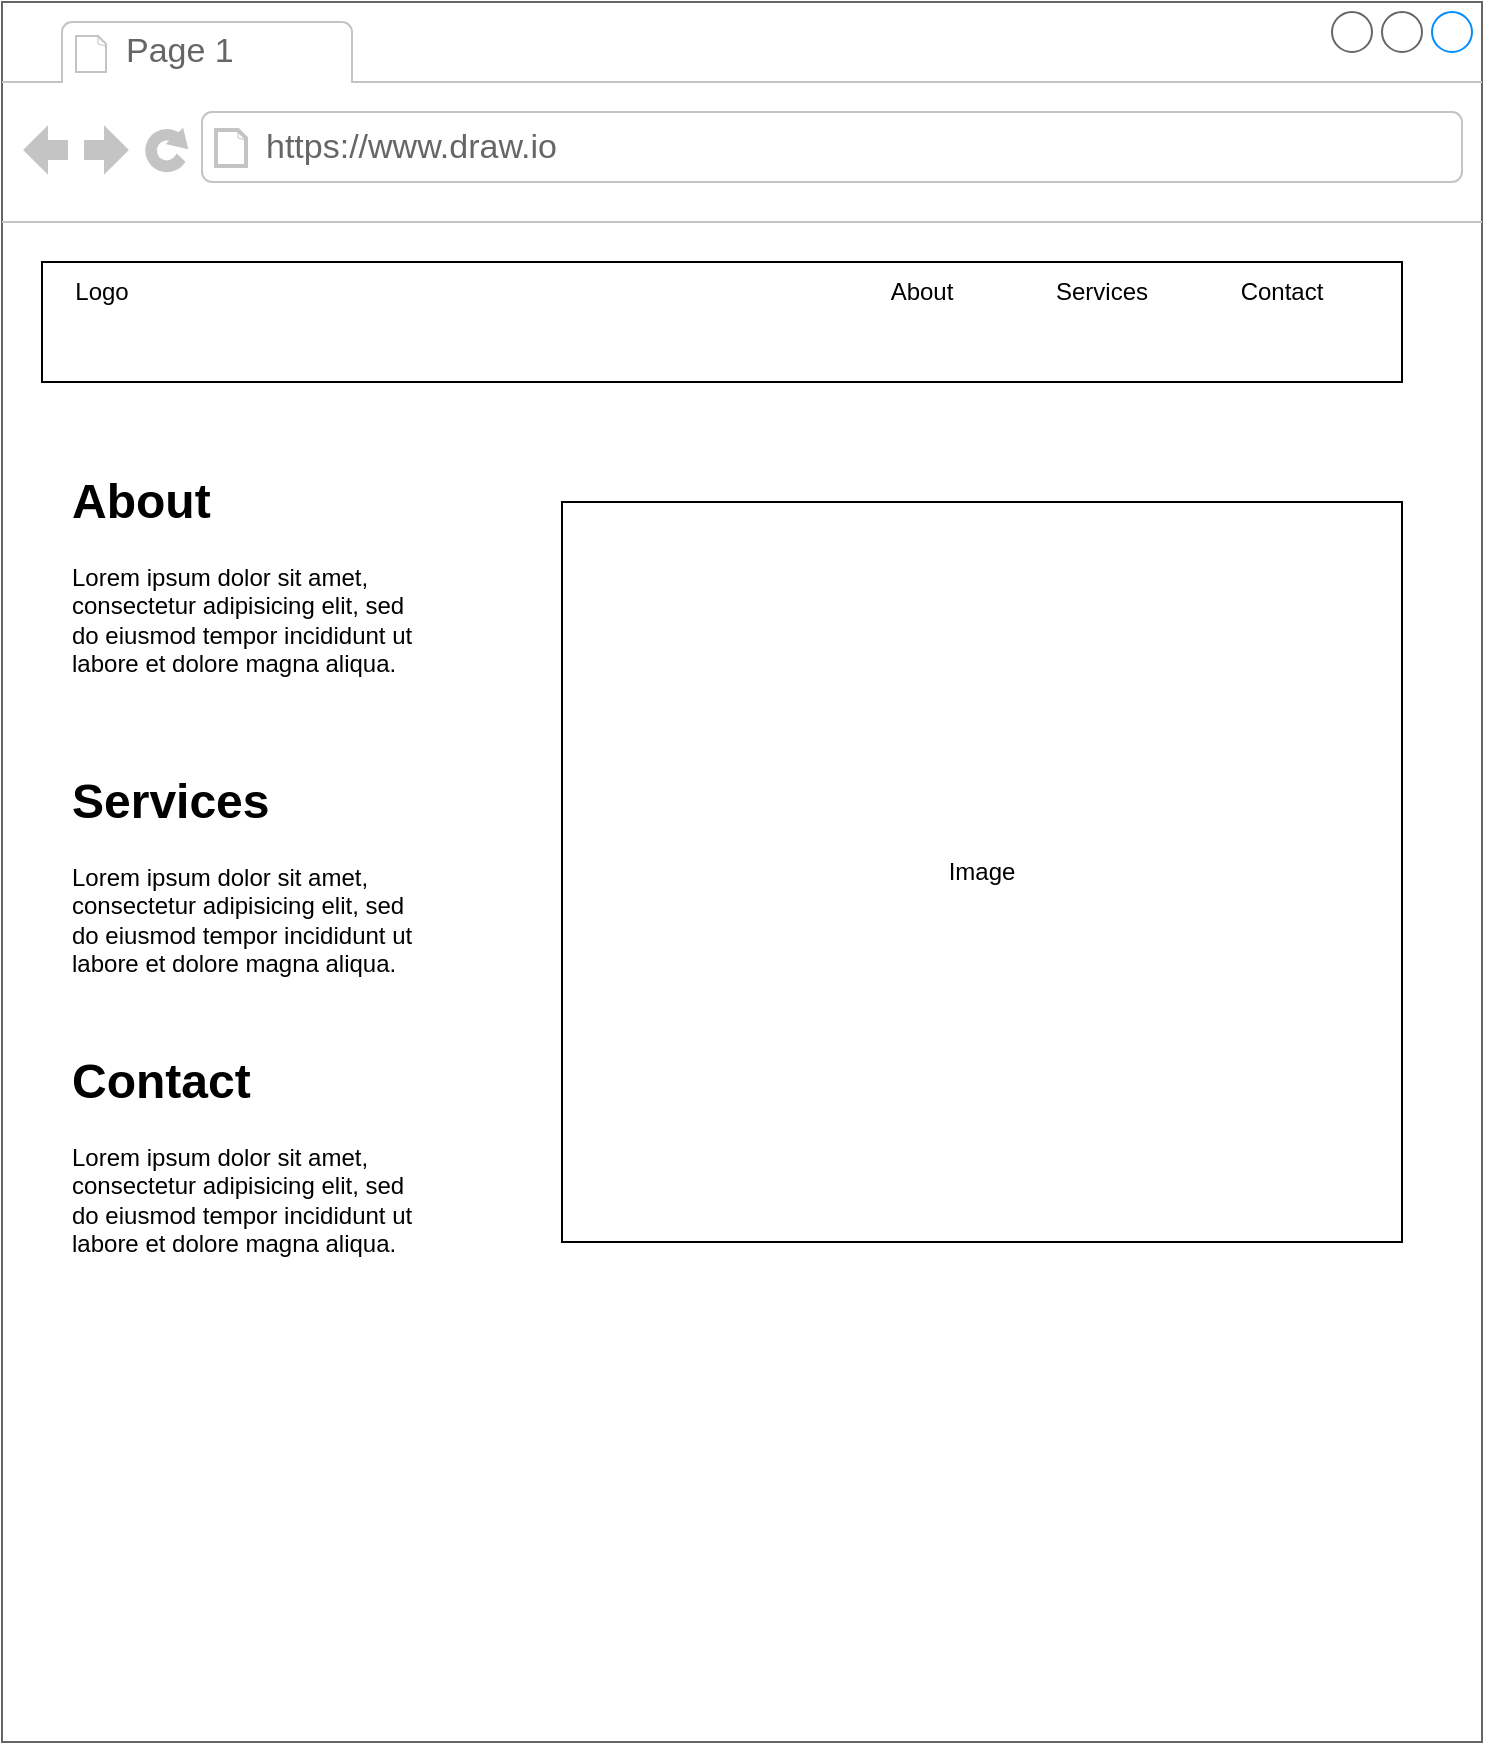 <mxfile version="15.7.4" type="github" pages="5">
  <diagram id="6FQ47zOKA071jOtKf2ob" name="Home Page">
    <mxGraphModel dx="2098" dy="1302" grid="1" gridSize="10" guides="1" tooltips="1" connect="1" arrows="1" fold="1" page="1" pageScale="1" pageWidth="20000" pageHeight="1100" math="0" shadow="0">
      <root>
        <mxCell id="0" />
        <mxCell id="1" parent="0" />
        <mxCell id="7swSgEcWUDKUuiK8jz6j-1" value="" style="strokeWidth=1;shadow=0;dashed=0;align=center;html=1;shape=mxgraph.mockup.containers.browserWindow;rSize=0;strokeColor=#666666;strokeColor2=#008cff;strokeColor3=#c4c4c4;mainText=,;recursiveResize=0;" parent="1" vertex="1">
          <mxGeometry x="90" y="40" width="740" height="870" as="geometry" />
        </mxCell>
        <mxCell id="7swSgEcWUDKUuiK8jz6j-2" value="Page 1" style="strokeWidth=1;shadow=0;dashed=0;align=center;html=1;shape=mxgraph.mockup.containers.anchor;fontSize=17;fontColor=#666666;align=left;" parent="7swSgEcWUDKUuiK8jz6j-1" vertex="1">
          <mxGeometry x="60" y="12" width="110" height="26" as="geometry" />
        </mxCell>
        <mxCell id="7swSgEcWUDKUuiK8jz6j-3" value="https://www.draw.io" style="strokeWidth=1;shadow=0;dashed=0;align=center;html=1;shape=mxgraph.mockup.containers.anchor;rSize=0;fontSize=17;fontColor=#666666;align=left;" parent="7swSgEcWUDKUuiK8jz6j-1" vertex="1">
          <mxGeometry x="130" y="60" width="250" height="26" as="geometry" />
        </mxCell>
        <mxCell id="7swSgEcWUDKUuiK8jz6j-4" value="&lt;br&gt;&amp;nbsp;&amp;nbsp;" style="rounded=0;whiteSpace=wrap;html=1;labelPosition=left;verticalLabelPosition=top;align=right;verticalAlign=bottom;" parent="7swSgEcWUDKUuiK8jz6j-1" vertex="1">
          <mxGeometry x="20" y="130" width="680" height="60" as="geometry" />
        </mxCell>
        <mxCell id="7swSgEcWUDKUuiK8jz6j-5" value="&lt;h1&gt;About&lt;/h1&gt;&lt;p&gt;Lorem ipsum dolor sit amet, consectetur adipisicing elit, sed do eiusmod tempor incididunt ut labore et dolore magna aliqua.&lt;/p&gt;" style="text;html=1;strokeColor=none;fillColor=none;spacing=5;spacingTop=-20;whiteSpace=wrap;overflow=hidden;rounded=0;" parent="7swSgEcWUDKUuiK8jz6j-1" vertex="1">
          <mxGeometry x="30" y="230" width="190" height="350" as="geometry" />
        </mxCell>
        <mxCell id="7swSgEcWUDKUuiK8jz6j-6" value="Image" style="rounded=0;whiteSpace=wrap;html=1;" parent="7swSgEcWUDKUuiK8jz6j-1" vertex="1">
          <mxGeometry x="280" y="250" width="420" height="370" as="geometry" />
        </mxCell>
        <mxCell id="7swSgEcWUDKUuiK8jz6j-8" value="Logo" style="text;html=1;strokeColor=none;fillColor=none;align=center;verticalAlign=middle;whiteSpace=wrap;rounded=0;" parent="7swSgEcWUDKUuiK8jz6j-1" vertex="1">
          <mxGeometry x="20" y="130" width="60" height="30" as="geometry" />
        </mxCell>
        <mxCell id="7swSgEcWUDKUuiK8jz6j-9" value="About" style="text;html=1;strokeColor=none;fillColor=none;align=center;verticalAlign=middle;whiteSpace=wrap;rounded=0;" parent="7swSgEcWUDKUuiK8jz6j-1" vertex="1">
          <mxGeometry x="430" y="130" width="60" height="30" as="geometry" />
        </mxCell>
        <mxCell id="7swSgEcWUDKUuiK8jz6j-10" value="Services" style="text;html=1;strokeColor=none;fillColor=none;align=center;verticalAlign=middle;whiteSpace=wrap;rounded=0;" parent="7swSgEcWUDKUuiK8jz6j-1" vertex="1">
          <mxGeometry x="520" y="130" width="60" height="30" as="geometry" />
        </mxCell>
        <mxCell id="7swSgEcWUDKUuiK8jz6j-11" value="Contact" style="text;html=1;strokeColor=none;fillColor=none;align=center;verticalAlign=middle;whiteSpace=wrap;rounded=0;" parent="7swSgEcWUDKUuiK8jz6j-1" vertex="1">
          <mxGeometry x="610" y="130" width="60" height="30" as="geometry" />
        </mxCell>
        <mxCell id="g07NyALWHHFIz062LHkt-1" value="&lt;h1&gt;Services&lt;/h1&gt;&lt;p&gt;Lorem ipsum dolor sit amet, consectetur adipisicing elit, sed do eiusmod tempor incididunt ut labore et dolore magna aliqua.&lt;/p&gt;" style="text;html=1;strokeColor=none;fillColor=none;spacing=5;spacingTop=-20;whiteSpace=wrap;overflow=hidden;rounded=0;" vertex="1" parent="7swSgEcWUDKUuiK8jz6j-1">
          <mxGeometry x="30" y="380" width="190" height="350" as="geometry" />
        </mxCell>
        <mxCell id="g07NyALWHHFIz062LHkt-2" value="&lt;h1&gt;Contact&lt;/h1&gt;&lt;p&gt;Lorem ipsum dolor sit amet, consectetur adipisicing elit, sed do eiusmod tempor incididunt ut labore et dolore magna aliqua.&lt;/p&gt;" style="text;html=1;strokeColor=none;fillColor=none;spacing=5;spacingTop=-20;whiteSpace=wrap;overflow=hidden;rounded=0;" vertex="1" parent="7swSgEcWUDKUuiK8jz6j-1">
          <mxGeometry x="30" y="520" width="190" height="350" as="geometry" />
        </mxCell>
      </root>
    </mxGraphModel>
  </diagram>
  <diagram name="UserHome" id="CmXHb3ncIiE04R0yydfL">
    <mxGraphModel dx="2527" dy="21116" grid="1" gridSize="10" guides="1" tooltips="1" connect="1" arrows="1" fold="1" page="1" pageScale="1" pageWidth="850" pageHeight="20000" math="0" shadow="0">
      <root>
        <mxCell id="33SJ3AMKsp8bF1zk-GFS-0" />
        <mxCell id="33SJ3AMKsp8bF1zk-GFS-1" parent="33SJ3AMKsp8bF1zk-GFS-0" />
        <mxCell id="33SJ3AMKsp8bF1zk-GFS-2" value="" style="strokeWidth=1;shadow=0;dashed=0;align=center;html=1;shape=mxgraph.mockup.containers.browserWindow;rSize=0;strokeColor=#666666;strokeColor2=#008cff;strokeColor3=#c4c4c4;mainText=,;recursiveResize=0;" parent="33SJ3AMKsp8bF1zk-GFS-1" vertex="1">
          <mxGeometry x="-130" y="50" width="740" height="720" as="geometry" />
        </mxCell>
        <mxCell id="33SJ3AMKsp8bF1zk-GFS-3" value="Page 1" style="strokeWidth=1;shadow=0;dashed=0;align=center;html=1;shape=mxgraph.mockup.containers.anchor;fontSize=17;fontColor=#666666;align=left;" parent="33SJ3AMKsp8bF1zk-GFS-2" vertex="1">
          <mxGeometry x="60" y="12" width="110" height="26" as="geometry" />
        </mxCell>
        <mxCell id="33SJ3AMKsp8bF1zk-GFS-4" value="https://www.draw.io" style="strokeWidth=1;shadow=0;dashed=0;align=center;html=1;shape=mxgraph.mockup.containers.anchor;rSize=0;fontSize=17;fontColor=#666666;align=left;" parent="33SJ3AMKsp8bF1zk-GFS-2" vertex="1">
          <mxGeometry x="130" y="60" width="250" height="26" as="geometry" />
        </mxCell>
        <mxCell id="33SJ3AMKsp8bF1zk-GFS-5" value="&lt;br&gt;&amp;nbsp;&amp;nbsp;" style="rounded=0;whiteSpace=wrap;html=1;labelPosition=left;verticalLabelPosition=top;align=right;verticalAlign=bottom;" parent="33SJ3AMKsp8bF1zk-GFS-2" vertex="1">
          <mxGeometry x="20" y="130" width="680" height="60" as="geometry" />
        </mxCell>
        <mxCell id="33SJ3AMKsp8bF1zk-GFS-8" value="Logo" style="text;html=1;strokeColor=none;fillColor=none;align=center;verticalAlign=middle;whiteSpace=wrap;rounded=0;" parent="33SJ3AMKsp8bF1zk-GFS-2" vertex="1">
          <mxGeometry x="20" y="130" width="60" height="30" as="geometry" />
        </mxCell>
        <mxCell id="33SJ3AMKsp8bF1zk-GFS-9" value="About" style="text;html=1;strokeColor=none;fillColor=none;align=center;verticalAlign=middle;whiteSpace=wrap;rounded=0;" parent="33SJ3AMKsp8bF1zk-GFS-2" vertex="1">
          <mxGeometry x="390" y="130" width="60" height="30" as="geometry" />
        </mxCell>
        <mxCell id="33SJ3AMKsp8bF1zk-GFS-10" value="Services" style="text;html=1;strokeColor=none;fillColor=none;align=center;verticalAlign=middle;whiteSpace=wrap;rounded=0;" parent="33SJ3AMKsp8bF1zk-GFS-2" vertex="1">
          <mxGeometry x="470" y="130" width="60" height="30" as="geometry" />
        </mxCell>
        <mxCell id="33SJ3AMKsp8bF1zk-GFS-11" value="Contact" style="text;html=1;strokeColor=none;fillColor=none;align=center;verticalAlign=middle;whiteSpace=wrap;rounded=0;" parent="33SJ3AMKsp8bF1zk-GFS-2" vertex="1">
          <mxGeometry x="550" y="130" width="60" height="30" as="geometry" />
        </mxCell>
        <mxCell id="33SJ3AMKsp8bF1zk-GFS-12" value="Dashboard" style="rounded=0;whiteSpace=wrap;html=1;" parent="33SJ3AMKsp8bF1zk-GFS-2" vertex="1">
          <mxGeometry x="170" y="230" width="530" height="410" as="geometry" />
        </mxCell>
        <mxCell id="33SJ3AMKsp8bF1zk-GFS-13" value="Dashboad Menu" style="swimlane;fontStyle=0;childLayout=stackLayout;horizontal=1;startSize=30;horizontalStack=0;resizeParent=1;resizeParentMax=0;resizeLast=0;collapsible=1;marginBottom=0;" parent="33SJ3AMKsp8bF1zk-GFS-2" vertex="1">
          <mxGeometry x="20" y="230" width="140" height="210" as="geometry">
            <mxRectangle y="230" width="120" height="30" as="alternateBounds" />
          </mxGeometry>
        </mxCell>
        <mxCell id="33SJ3AMKsp8bF1zk-GFS-14" value="Real Time Monitoring" style="text;strokeColor=none;fillColor=none;align=left;verticalAlign=middle;spacingLeft=4;spacingRight=4;overflow=hidden;points=[[0,0.5],[1,0.5]];portConstraint=eastwest;rotatable=0;fontColor=#FF0000;" parent="33SJ3AMKsp8bF1zk-GFS-13" vertex="1">
          <mxGeometry y="30" width="140" height="30" as="geometry" />
        </mxCell>
        <mxCell id="33SJ3AMKsp8bF1zk-GFS-15" value="Summary Statistics" style="text;strokeColor=none;fillColor=none;align=left;verticalAlign=middle;spacingLeft=4;spacingRight=4;overflow=hidden;points=[[0,0.5],[1,0.5]];portConstraint=eastwest;rotatable=0;" parent="33SJ3AMKsp8bF1zk-GFS-13" vertex="1">
          <mxGeometry y="60" width="140" height="30" as="geometry" />
        </mxCell>
        <mxCell id="33SJ3AMKsp8bF1zk-GFS-16" value="Forecast" style="text;strokeColor=none;fillColor=none;align=left;verticalAlign=middle;spacingLeft=4;spacingRight=4;overflow=hidden;points=[[0,0.5],[1,0.5]];portConstraint=eastwest;rotatable=0;" parent="33SJ3AMKsp8bF1zk-GFS-13" vertex="1">
          <mxGeometry y="90" width="140" height="30" as="geometry" />
        </mxCell>
        <mxCell id="33SJ3AMKsp8bF1zk-GFS-17" value="Model Explorer" style="text;strokeColor=none;fillColor=none;spacingLeft=4;spacingRight=4;overflow=hidden;rotatable=0;points=[[0,0.5],[1,0.5]];portConstraint=eastwest;fontSize=12;" parent="33SJ3AMKsp8bF1zk-GFS-13" vertex="1">
          <mxGeometry y="120" width="140" height="30" as="geometry" />
        </mxCell>
        <mxCell id="33SJ3AMKsp8bF1zk-GFS-19" value="Turbine Status" style="text;strokeColor=none;fillColor=none;spacingLeft=4;spacingRight=4;overflow=hidden;rotatable=0;points=[[0,0.5],[1,0.5]];portConstraint=eastwest;fontSize=12;" parent="33SJ3AMKsp8bF1zk-GFS-13" vertex="1">
          <mxGeometry y="150" width="140" height="30" as="geometry" />
        </mxCell>
        <mxCell id="33SJ3AMKsp8bF1zk-GFS-20" value="Control Charts" style="text;strokeColor=none;fillColor=none;spacingLeft=4;spacingRight=4;overflow=hidden;rotatable=0;points=[[0,0.5],[1,0.5]];portConstraint=eastwest;fontSize=12;" parent="33SJ3AMKsp8bF1zk-GFS-13" vertex="1">
          <mxGeometry y="180" width="140" height="30" as="geometry" />
        </mxCell>
        <mxCell id="33SJ3AMKsp8bF1zk-GFS-18" value="Profile" style="text;html=1;strokeColor=none;fillColor=none;align=center;verticalAlign=middle;whiteSpace=wrap;rounded=0;" parent="33SJ3AMKsp8bF1zk-GFS-2" vertex="1">
          <mxGeometry x="630" y="130" width="60" height="30" as="geometry" />
        </mxCell>
        <mxCell id="33SJ3AMKsp8bF1zk-GFS-159" value="" style="verticalLabelPosition=bottom;shadow=0;dashed=0;align=center;html=1;verticalAlign=top;strokeWidth=1;shape=mxgraph.mockup.graphics.columnChart;strokeColor=none;strokeColor2=none;strokeColor3=#666666;fillColor2=#008cff;fillColor3=#dddddd;fontColor=#1A1A1A;fillColor=#FFFFFF;" parent="33SJ3AMKsp8bF1zk-GFS-2" vertex="1">
          <mxGeometry x="180" y="260" width="150" height="90" as="geometry" />
        </mxCell>
        <mxCell id="33SJ3AMKsp8bF1zk-GFS-160" value="" style="verticalLabelPosition=bottom;shadow=0;dashed=0;align=center;html=1;verticalAlign=top;strokeWidth=1;shape=mxgraph.mockup.graphics.lineChart;strokeColor=none;strokeColor2=#666666;strokeColor3=#008cff;strokeColor4=#dddddd;fontColor=#1A1A1A;fillColor=#FFFFFF;" parent="33SJ3AMKsp8bF1zk-GFS-2" vertex="1">
          <mxGeometry x="390" y="255" width="160" height="100" as="geometry" />
        </mxCell>
        <mxCell id="33SJ3AMKsp8bF1zk-GFS-161" value="Overview" style="strokeWidth=1;shadow=0;dashed=0;align=center;html=1;shape=mxgraph.mockup.buttons.button;strokeColor=#666666;fontColor=#ffffff;mainText=;buttonStyle=round;fontSize=17;fontStyle=1;fillColor=#008cff;whiteSpace=wrap;" parent="33SJ3AMKsp8bF1zk-GFS-2" vertex="1">
          <mxGeometry x="240" y="200" width="110" height="25" as="geometry" />
        </mxCell>
        <mxCell id="33SJ3AMKsp8bF1zk-GFS-162" value="Individual" style="strokeWidth=1;shadow=0;dashed=0;align=center;html=1;shape=mxgraph.mockup.buttons.button;strokeColor=#666666;fontColor=#ffffff;mainText=;buttonStyle=round;fontSize=17;fontStyle=1;fillColor=#008cff;whiteSpace=wrap;" parent="33SJ3AMKsp8bF1zk-GFS-2" vertex="1">
          <mxGeometry x="440" y="200" width="110" height="25" as="geometry" />
        </mxCell>
        <mxCell id="33SJ3AMKsp8bF1zk-GFS-202" value="Output Per Turbine" style="text;html=1;strokeColor=none;fillColor=none;align=center;verticalAlign=middle;whiteSpace=wrap;rounded=0;fontColor=#FF0000;" parent="33SJ3AMKsp8bF1zk-GFS-2" vertex="1">
          <mxGeometry x="225" y="370" width="60" height="30" as="geometry" />
        </mxCell>
        <mxCell id="33SJ3AMKsp8bF1zk-GFS-203" value="Min, avg, max windspeed" style="text;html=1;strokeColor=none;fillColor=none;align=center;verticalAlign=middle;whiteSpace=wrap;rounded=0;fontColor=#FF0000;" parent="33SJ3AMKsp8bF1zk-GFS-2" vertex="1">
          <mxGeometry x="440" y="370" width="60" height="30" as="geometry" />
        </mxCell>
        <mxCell id="sm9h9s-AEJXCafqm-vDz-0" value="Close to out of control" style="shape=table;startSize=30;container=1;collapsible=1;childLayout=tableLayout;fixedRows=1;rowLines=0;fontStyle=1;align=center;resizeLast=1;" vertex="1" parent="33SJ3AMKsp8bF1zk-GFS-2">
          <mxGeometry x="180" y="460" width="500" height="160" as="geometry" />
        </mxCell>
        <mxCell id="sm9h9s-AEJXCafqm-vDz-1" value="" style="shape=partialRectangle;collapsible=0;dropTarget=0;pointerEvents=0;fillColor=none;top=0;left=0;bottom=1;right=0;points=[[0,0.5],[1,0.5]];portConstraint=eastwest;" vertex="1" parent="sm9h9s-AEJXCafqm-vDz-0">
          <mxGeometry y="30" width="500" height="30" as="geometry" />
        </mxCell>
        <mxCell id="sm9h9s-AEJXCafqm-vDz-2" value="PK" style="shape=partialRectangle;connectable=0;fillColor=none;top=0;left=0;bottom=0;right=0;fontStyle=1;overflow=hidden;" vertex="1" parent="sm9h9s-AEJXCafqm-vDz-1">
          <mxGeometry width="30" height="30" as="geometry">
            <mxRectangle width="30" height="30" as="alternateBounds" />
          </mxGeometry>
        </mxCell>
        <mxCell id="sm9h9s-AEJXCafqm-vDz-3" value="UniqueID" style="shape=partialRectangle;connectable=0;fillColor=none;top=0;left=0;bottom=0;right=0;align=left;spacingLeft=6;fontStyle=5;overflow=hidden;" vertex="1" parent="sm9h9s-AEJXCafqm-vDz-1">
          <mxGeometry x="30" width="470" height="30" as="geometry">
            <mxRectangle width="470" height="30" as="alternateBounds" />
          </mxGeometry>
        </mxCell>
        <mxCell id="sm9h9s-AEJXCafqm-vDz-4" value="" style="shape=partialRectangle;collapsible=0;dropTarget=0;pointerEvents=0;fillColor=none;top=0;left=0;bottom=0;right=0;points=[[0,0.5],[1,0.5]];portConstraint=eastwest;" vertex="1" parent="sm9h9s-AEJXCafqm-vDz-0">
          <mxGeometry y="60" width="500" height="30" as="geometry" />
        </mxCell>
        <mxCell id="sm9h9s-AEJXCafqm-vDz-5" value="" style="shape=partialRectangle;connectable=0;fillColor=none;top=0;left=0;bottom=0;right=0;editable=1;overflow=hidden;" vertex="1" parent="sm9h9s-AEJXCafqm-vDz-4">
          <mxGeometry width="30" height="30" as="geometry">
            <mxRectangle width="30" height="30" as="alternateBounds" />
          </mxGeometry>
        </mxCell>
        <mxCell id="sm9h9s-AEJXCafqm-vDz-6" value="Turbine Number, Variable Name 1, Variable Name 2" style="shape=partialRectangle;connectable=0;fillColor=none;top=0;left=0;bottom=0;right=0;align=left;spacingLeft=6;overflow=hidden;fontColor=#FF0000;" vertex="1" parent="sm9h9s-AEJXCafqm-vDz-4">
          <mxGeometry x="30" width="470" height="30" as="geometry">
            <mxRectangle width="470" height="30" as="alternateBounds" />
          </mxGeometry>
        </mxCell>
        <mxCell id="sm9h9s-AEJXCafqm-vDz-7" value="" style="shape=partialRectangle;collapsible=0;dropTarget=0;pointerEvents=0;fillColor=none;top=0;left=0;bottom=0;right=0;points=[[0,0.5],[1,0.5]];portConstraint=eastwest;" vertex="1" parent="sm9h9s-AEJXCafqm-vDz-0">
          <mxGeometry y="90" width="500" height="30" as="geometry" />
        </mxCell>
        <mxCell id="sm9h9s-AEJXCafqm-vDz-8" value="" style="shape=partialRectangle;connectable=0;fillColor=none;top=0;left=0;bottom=0;right=0;editable=1;overflow=hidden;" vertex="1" parent="sm9h9s-AEJXCafqm-vDz-7">
          <mxGeometry width="30" height="30" as="geometry">
            <mxRectangle width="30" height="30" as="alternateBounds" />
          </mxGeometry>
        </mxCell>
        <mxCell id="sm9h9s-AEJXCafqm-vDz-9" value="Row 2" style="shape=partialRectangle;connectable=0;fillColor=none;top=0;left=0;bottom=0;right=0;align=left;spacingLeft=6;overflow=hidden;" vertex="1" parent="sm9h9s-AEJXCafqm-vDz-7">
          <mxGeometry x="30" width="470" height="30" as="geometry">
            <mxRectangle width="470" height="30" as="alternateBounds" />
          </mxGeometry>
        </mxCell>
        <mxCell id="sm9h9s-AEJXCafqm-vDz-10" value="" style="shape=partialRectangle;collapsible=0;dropTarget=0;pointerEvents=0;fillColor=none;top=0;left=0;bottom=0;right=0;points=[[0,0.5],[1,0.5]];portConstraint=eastwest;" vertex="1" parent="sm9h9s-AEJXCafqm-vDz-0">
          <mxGeometry y="120" width="500" height="30" as="geometry" />
        </mxCell>
        <mxCell id="sm9h9s-AEJXCafqm-vDz-11" value="" style="shape=partialRectangle;connectable=0;fillColor=none;top=0;left=0;bottom=0;right=0;editable=1;overflow=hidden;" vertex="1" parent="sm9h9s-AEJXCafqm-vDz-10">
          <mxGeometry width="30" height="30" as="geometry">
            <mxRectangle width="30" height="30" as="alternateBounds" />
          </mxGeometry>
        </mxCell>
        <mxCell id="sm9h9s-AEJXCafqm-vDz-12" value="Row 3" style="shape=partialRectangle;connectable=0;fillColor=none;top=0;left=0;bottom=0;right=0;align=left;spacingLeft=6;overflow=hidden;" vertex="1" parent="sm9h9s-AEJXCafqm-vDz-10">
          <mxGeometry x="30" width="470" height="30" as="geometry">
            <mxRectangle width="470" height="30" as="alternateBounds" />
          </mxGeometry>
        </mxCell>
        <mxCell id="sm9h9s-AEJXCafqm-vDz-13" value="" style="curved=1;endArrow=classic;html=1;rounded=0;fontColor=#FF0000;" edge="1" parent="33SJ3AMKsp8bF1zk-GFS-2" source="sm9h9s-AEJXCafqm-vDz-4" target="33SJ3AMKsp8bF1zk-GFS-19">
          <mxGeometry width="50" height="50" relative="1" as="geometry">
            <mxPoint x="240" y="570" as="sourcePoint" />
            <mxPoint x="290" y="520" as="targetPoint" />
            <Array as="points">
              <mxPoint x="340" y="490" />
              <mxPoint x="230" y="430" />
            </Array>
          </mxGeometry>
        </mxCell>
        <mxCell id="33SJ3AMKsp8bF1zk-GFS-21" value="" style="strokeWidth=1;shadow=0;dashed=0;align=center;html=1;shape=mxgraph.mockup.containers.browserWindow;rSize=0;strokeColor=#666666;strokeColor2=#008cff;strokeColor3=#c4c4c4;mainText=,;recursiveResize=0;fontColor=#1A1A1A;" parent="33SJ3AMKsp8bF1zk-GFS-1" vertex="1">
          <mxGeometry x="670" y="40" width="740" height="720" as="geometry" />
        </mxCell>
        <mxCell id="33SJ3AMKsp8bF1zk-GFS-22" value="Page 1" style="strokeWidth=1;shadow=0;dashed=0;align=center;html=1;shape=mxgraph.mockup.containers.anchor;fontSize=17;fontColor=#666666;align=left;" parent="33SJ3AMKsp8bF1zk-GFS-21" vertex="1">
          <mxGeometry x="60" y="12" width="110" height="26" as="geometry" />
        </mxCell>
        <mxCell id="33SJ3AMKsp8bF1zk-GFS-23" value="https://www.draw.io" style="strokeWidth=1;shadow=0;dashed=0;align=center;html=1;shape=mxgraph.mockup.containers.anchor;rSize=0;fontSize=17;fontColor=#666666;align=left;" parent="33SJ3AMKsp8bF1zk-GFS-21" vertex="1">
          <mxGeometry x="130" y="60" width="250" height="26" as="geometry" />
        </mxCell>
        <mxCell id="33SJ3AMKsp8bF1zk-GFS-24" value="&lt;br&gt;&amp;nbsp;&amp;nbsp;" style="rounded=0;whiteSpace=wrap;html=1;labelPosition=left;verticalLabelPosition=top;align=right;verticalAlign=bottom;" parent="33SJ3AMKsp8bF1zk-GFS-21" vertex="1">
          <mxGeometry x="20" y="130" width="680" height="60" as="geometry" />
        </mxCell>
        <mxCell id="33SJ3AMKsp8bF1zk-GFS-25" value="Logo" style="text;html=1;strokeColor=none;fillColor=none;align=center;verticalAlign=middle;whiteSpace=wrap;rounded=0;" parent="33SJ3AMKsp8bF1zk-GFS-21" vertex="1">
          <mxGeometry x="20" y="130" width="60" height="30" as="geometry" />
        </mxCell>
        <mxCell id="33SJ3AMKsp8bF1zk-GFS-26" value="About" style="text;html=1;strokeColor=none;fillColor=none;align=center;verticalAlign=middle;whiteSpace=wrap;rounded=0;" parent="33SJ3AMKsp8bF1zk-GFS-21" vertex="1">
          <mxGeometry x="390" y="130" width="60" height="30" as="geometry" />
        </mxCell>
        <mxCell id="33SJ3AMKsp8bF1zk-GFS-27" value="Services" style="text;html=1;strokeColor=none;fillColor=none;align=center;verticalAlign=middle;whiteSpace=wrap;rounded=0;" parent="33SJ3AMKsp8bF1zk-GFS-21" vertex="1">
          <mxGeometry x="470" y="130" width="60" height="30" as="geometry" />
        </mxCell>
        <mxCell id="33SJ3AMKsp8bF1zk-GFS-28" value="Contact" style="text;html=1;strokeColor=none;fillColor=none;align=center;verticalAlign=middle;whiteSpace=wrap;rounded=0;" parent="33SJ3AMKsp8bF1zk-GFS-21" vertex="1">
          <mxGeometry x="550" y="130" width="60" height="30" as="geometry" />
        </mxCell>
        <mxCell id="33SJ3AMKsp8bF1zk-GFS-29" value="Dashboard" style="rounded=0;whiteSpace=wrap;html=1;" parent="33SJ3AMKsp8bF1zk-GFS-21" vertex="1">
          <mxGeometry x="170" y="230" width="530" height="410" as="geometry" />
        </mxCell>
        <mxCell id="33SJ3AMKsp8bF1zk-GFS-30" value="Dashboad Menu" style="swimlane;fontStyle=0;childLayout=stackLayout;horizontal=1;startSize=30;horizontalStack=0;resizeParent=1;resizeParentMax=0;resizeLast=0;collapsible=1;marginBottom=0;" parent="33SJ3AMKsp8bF1zk-GFS-21" vertex="1">
          <mxGeometry x="20" y="230" width="140" height="210" as="geometry">
            <mxRectangle y="230" width="120" height="30" as="alternateBounds" />
          </mxGeometry>
        </mxCell>
        <mxCell id="33SJ3AMKsp8bF1zk-GFS-31" value="Real Time Monitoring" style="text;strokeColor=none;fillColor=none;align=left;verticalAlign=middle;spacingLeft=4;spacingRight=4;overflow=hidden;points=[[0,0.5],[1,0.5]];portConstraint=eastwest;rotatable=0;" parent="33SJ3AMKsp8bF1zk-GFS-30" vertex="1">
          <mxGeometry y="30" width="140" height="30" as="geometry" />
        </mxCell>
        <mxCell id="33SJ3AMKsp8bF1zk-GFS-32" value="Summary Statistics" style="text;strokeColor=none;fillColor=none;align=left;verticalAlign=middle;spacingLeft=4;spacingRight=4;overflow=hidden;points=[[0,0.5],[1,0.5]];portConstraint=eastwest;rotatable=0;fontColor=#FF0000;" parent="33SJ3AMKsp8bF1zk-GFS-30" vertex="1">
          <mxGeometry y="60" width="140" height="30" as="geometry" />
        </mxCell>
        <mxCell id="33SJ3AMKsp8bF1zk-GFS-33" value="Forecast" style="text;strokeColor=none;fillColor=none;align=left;verticalAlign=middle;spacingLeft=4;spacingRight=4;overflow=hidden;points=[[0,0.5],[1,0.5]];portConstraint=eastwest;rotatable=0;" parent="33SJ3AMKsp8bF1zk-GFS-30" vertex="1">
          <mxGeometry y="90" width="140" height="30" as="geometry" />
        </mxCell>
        <mxCell id="33SJ3AMKsp8bF1zk-GFS-34" value="Model Explorer" style="text;strokeColor=none;fillColor=none;spacingLeft=4;spacingRight=4;overflow=hidden;rotatable=0;points=[[0,0.5],[1,0.5]];portConstraint=eastwest;fontSize=12;" parent="33SJ3AMKsp8bF1zk-GFS-30" vertex="1">
          <mxGeometry y="120" width="140" height="30" as="geometry" />
        </mxCell>
        <mxCell id="33SJ3AMKsp8bF1zk-GFS-35" value="Turbine Status" style="text;strokeColor=none;fillColor=none;spacingLeft=4;spacingRight=4;overflow=hidden;rotatable=0;points=[[0,0.5],[1,0.5]];portConstraint=eastwest;fontSize=12;" parent="33SJ3AMKsp8bF1zk-GFS-30" vertex="1">
          <mxGeometry y="150" width="140" height="30" as="geometry" />
        </mxCell>
        <mxCell id="33SJ3AMKsp8bF1zk-GFS-36" value="Control Charts" style="text;strokeColor=none;fillColor=none;spacingLeft=4;spacingRight=4;overflow=hidden;rotatable=0;points=[[0,0.5],[1,0.5]];portConstraint=eastwest;fontSize=12;" parent="33SJ3AMKsp8bF1zk-GFS-30" vertex="1">
          <mxGeometry y="180" width="140" height="30" as="geometry" />
        </mxCell>
        <mxCell id="33SJ3AMKsp8bF1zk-GFS-37" value="Profile" style="text;html=1;strokeColor=none;fillColor=none;align=center;verticalAlign=middle;whiteSpace=wrap;rounded=0;" parent="33SJ3AMKsp8bF1zk-GFS-21" vertex="1">
          <mxGeometry x="630" y="130" width="60" height="30" as="geometry" />
        </mxCell>
        <mxCell id="33SJ3AMKsp8bF1zk-GFS-124" value="" style="verticalLabelPosition=bottom;shadow=0;dashed=0;align=center;html=1;verticalAlign=top;strokeWidth=1;shape=mxgraph.mockup.misc.map;fontColor=#FF0000;" parent="33SJ3AMKsp8bF1zk-GFS-21" vertex="1">
          <mxGeometry x="180" y="235" width="510" height="395" as="geometry" />
        </mxCell>
        <mxCell id="33SJ3AMKsp8bF1zk-GFS-125" value="" style="ellipse;whiteSpace=wrap;html=1;aspect=fixed;fontColor=#1A1A1A;fillColor=#1A1A1A;" parent="33SJ3AMKsp8bF1zk-GFS-21" vertex="1">
          <mxGeometry x="250" y="320" width="30" height="30" as="geometry" />
        </mxCell>
        <mxCell id="33SJ3AMKsp8bF1zk-GFS-150" value="" style="ellipse;whiteSpace=wrap;html=1;aspect=fixed;fontColor=#1A1A1A;fillColor=#1A1A1A;" parent="33SJ3AMKsp8bF1zk-GFS-21" vertex="1">
          <mxGeometry x="405" y="390" width="30" height="30" as="geometry" />
        </mxCell>
        <mxCell id="33SJ3AMKsp8bF1zk-GFS-149" value="" style="ellipse;whiteSpace=wrap;html=1;aspect=fixed;fontColor=#1A1A1A;fillColor=#1A1A1A;" parent="33SJ3AMKsp8bF1zk-GFS-21" vertex="1">
          <mxGeometry x="230" y="470" width="30" height="30" as="geometry" />
        </mxCell>
        <mxCell id="33SJ3AMKsp8bF1zk-GFS-148" value="" style="ellipse;whiteSpace=wrap;html=1;aspect=fixed;fontColor=#1A1A1A;fillColor=#1A1A1A;" parent="33SJ3AMKsp8bF1zk-GFS-21" vertex="1">
          <mxGeometry x="430" y="490" width="30" height="30" as="geometry" />
        </mxCell>
        <mxCell id="33SJ3AMKsp8bF1zk-GFS-147" value="" style="ellipse;whiteSpace=wrap;html=1;aspect=fixed;fontColor=#1A1A1A;fillColor=#1A1A1A;" parent="33SJ3AMKsp8bF1zk-GFS-21" vertex="1">
          <mxGeometry x="530" y="290" width="30" height="30" as="geometry" />
        </mxCell>
        <mxCell id="33SJ3AMKsp8bF1zk-GFS-153" style="edgeStyle=orthogonalEdgeStyle;rounded=0;orthogonalLoop=1;jettySize=auto;html=1;exitX=1;exitY=1;exitDx=0;exitDy=0;entryX=0.5;entryY=1;entryDx=0;entryDy=0;fontColor=#1A1A1A;" parent="33SJ3AMKsp8bF1zk-GFS-21" source="33SJ3AMKsp8bF1zk-GFS-147" target="33SJ3AMKsp8bF1zk-GFS-147" edge="1">
          <mxGeometry relative="1" as="geometry" />
        </mxCell>
        <mxCell id="33SJ3AMKsp8bF1zk-GFS-146" value="" style="ellipse;whiteSpace=wrap;html=1;aspect=fixed;fontColor=#1A1A1A;fillColor=#1A1A1A;" parent="33SJ3AMKsp8bF1zk-GFS-21" vertex="1">
          <mxGeometry x="410" y="270" width="30" height="30" as="geometry" />
        </mxCell>
        <mxCell id="33SJ3AMKsp8bF1zk-GFS-145" value="" style="ellipse;whiteSpace=wrap;html=1;aspect=fixed;fontColor=#1A1A1A;fillColor=#1A1A1A;" parent="33SJ3AMKsp8bF1zk-GFS-21" vertex="1">
          <mxGeometry x="610" y="520" width="30" height="30" as="geometry" />
        </mxCell>
        <mxCell id="33SJ3AMKsp8bF1zk-GFS-158" value="tooltip" style="ellipse;shape=cloud;whiteSpace=wrap;html=1;fontColor=#FFFFFF;fillColor=#66B2FF;" parent="33SJ3AMKsp8bF1zk-GFS-21" vertex="1">
          <mxGeometry x="240" y="245" width="120" height="80" as="geometry" />
        </mxCell>
        <mxCell id="33SJ3AMKsp8bF1zk-GFS-163" value="Overview" style="strokeWidth=1;shadow=0;dashed=0;align=center;html=1;shape=mxgraph.mockup.buttons.button;strokeColor=#666666;fontColor=#ffffff;mainText=;buttonStyle=round;fontSize=17;fontStyle=1;fillColor=#008cff;whiteSpace=wrap;" parent="33SJ3AMKsp8bF1zk-GFS-21" vertex="1">
          <mxGeometry x="280" y="200" width="110" height="25" as="geometry" />
        </mxCell>
        <mxCell id="33SJ3AMKsp8bF1zk-GFS-164" value="Individual" style="strokeWidth=1;shadow=0;dashed=0;align=center;html=1;shape=mxgraph.mockup.buttons.button;strokeColor=#666666;fontColor=#ffffff;mainText=;buttonStyle=round;fontSize=17;fontStyle=1;fillColor=#008cff;whiteSpace=wrap;" parent="33SJ3AMKsp8bF1zk-GFS-21" vertex="1">
          <mxGeometry x="480" y="200" width="110" height="25" as="geometry" />
        </mxCell>
        <mxCell id="33SJ3AMKsp8bF1zk-GFS-38" value="" style="strokeWidth=1;shadow=0;dashed=0;align=center;html=1;shape=mxgraph.mockup.containers.browserWindow;rSize=0;strokeColor=#666666;strokeColor2=#008cff;strokeColor3=#c4c4c4;mainText=,;recursiveResize=0;" parent="33SJ3AMKsp8bF1zk-GFS-1" vertex="1">
          <mxGeometry x="1510" y="30" width="740" height="720" as="geometry" />
        </mxCell>
        <mxCell id="33SJ3AMKsp8bF1zk-GFS-39" value="Page 1" style="strokeWidth=1;shadow=0;dashed=0;align=center;html=1;shape=mxgraph.mockup.containers.anchor;fontSize=17;fontColor=#666666;align=left;" parent="33SJ3AMKsp8bF1zk-GFS-38" vertex="1">
          <mxGeometry x="60" y="12" width="110" height="26" as="geometry" />
        </mxCell>
        <mxCell id="33SJ3AMKsp8bF1zk-GFS-40" value="https://www.draw.io" style="strokeWidth=1;shadow=0;dashed=0;align=center;html=1;shape=mxgraph.mockup.containers.anchor;rSize=0;fontSize=17;fontColor=#666666;align=left;" parent="33SJ3AMKsp8bF1zk-GFS-38" vertex="1">
          <mxGeometry x="130" y="60" width="250" height="26" as="geometry" />
        </mxCell>
        <mxCell id="33SJ3AMKsp8bF1zk-GFS-41" value="&lt;br&gt;&amp;nbsp;&amp;nbsp;" style="rounded=0;whiteSpace=wrap;html=1;labelPosition=left;verticalLabelPosition=top;align=right;verticalAlign=bottom;" parent="33SJ3AMKsp8bF1zk-GFS-38" vertex="1">
          <mxGeometry x="20" y="130" width="680" height="60" as="geometry" />
        </mxCell>
        <mxCell id="33SJ3AMKsp8bF1zk-GFS-42" value="Logo" style="text;html=1;strokeColor=none;fillColor=none;align=center;verticalAlign=middle;whiteSpace=wrap;rounded=0;" parent="33SJ3AMKsp8bF1zk-GFS-38" vertex="1">
          <mxGeometry x="20" y="130" width="60" height="30" as="geometry" />
        </mxCell>
        <mxCell id="33SJ3AMKsp8bF1zk-GFS-43" value="About" style="text;html=1;strokeColor=none;fillColor=none;align=center;verticalAlign=middle;whiteSpace=wrap;rounded=0;" parent="33SJ3AMKsp8bF1zk-GFS-38" vertex="1">
          <mxGeometry x="390" y="130" width="60" height="30" as="geometry" />
        </mxCell>
        <mxCell id="33SJ3AMKsp8bF1zk-GFS-44" value="Services" style="text;html=1;strokeColor=none;fillColor=none;align=center;verticalAlign=middle;whiteSpace=wrap;rounded=0;" parent="33SJ3AMKsp8bF1zk-GFS-38" vertex="1">
          <mxGeometry x="470" y="130" width="60" height="30" as="geometry" />
        </mxCell>
        <mxCell id="33SJ3AMKsp8bF1zk-GFS-45" value="Contact" style="text;html=1;strokeColor=none;fillColor=none;align=center;verticalAlign=middle;whiteSpace=wrap;rounded=0;" parent="33SJ3AMKsp8bF1zk-GFS-38" vertex="1">
          <mxGeometry x="550" y="130" width="60" height="30" as="geometry" />
        </mxCell>
        <mxCell id="33SJ3AMKsp8bF1zk-GFS-46" value="Dashboard" style="rounded=0;whiteSpace=wrap;html=1;" parent="33SJ3AMKsp8bF1zk-GFS-38" vertex="1">
          <mxGeometry x="170" y="230" width="530" height="410" as="geometry" />
        </mxCell>
        <mxCell id="33SJ3AMKsp8bF1zk-GFS-47" value="Dashboad Menu" style="swimlane;fontStyle=0;childLayout=stackLayout;horizontal=1;startSize=30;horizontalStack=0;resizeParent=1;resizeParentMax=0;resizeLast=0;collapsible=1;marginBottom=0;" parent="33SJ3AMKsp8bF1zk-GFS-38" vertex="1">
          <mxGeometry x="20" y="230" width="140" height="210" as="geometry">
            <mxRectangle y="230" width="120" height="30" as="alternateBounds" />
          </mxGeometry>
        </mxCell>
        <mxCell id="33SJ3AMKsp8bF1zk-GFS-48" value="Real Time Monitoring" style="text;strokeColor=none;fillColor=none;align=left;verticalAlign=middle;spacingLeft=4;spacingRight=4;overflow=hidden;points=[[0,0.5],[1,0.5]];portConstraint=eastwest;rotatable=0;" parent="33SJ3AMKsp8bF1zk-GFS-47" vertex="1">
          <mxGeometry y="30" width="140" height="30" as="geometry" />
        </mxCell>
        <mxCell id="33SJ3AMKsp8bF1zk-GFS-49" value="Summary Statistics" style="text;strokeColor=none;fillColor=none;align=left;verticalAlign=middle;spacingLeft=4;spacingRight=4;overflow=hidden;points=[[0,0.5],[1,0.5]];portConstraint=eastwest;rotatable=0;" parent="33SJ3AMKsp8bF1zk-GFS-47" vertex="1">
          <mxGeometry y="60" width="140" height="30" as="geometry" />
        </mxCell>
        <mxCell id="33SJ3AMKsp8bF1zk-GFS-50" value="Forecast" style="text;strokeColor=none;fillColor=none;align=left;verticalAlign=middle;spacingLeft=4;spacingRight=4;overflow=hidden;points=[[0,0.5],[1,0.5]];portConstraint=eastwest;rotatable=0;fontColor=#FF0000;" parent="33SJ3AMKsp8bF1zk-GFS-47" vertex="1">
          <mxGeometry y="90" width="140" height="30" as="geometry" />
        </mxCell>
        <mxCell id="33SJ3AMKsp8bF1zk-GFS-51" value="Model Explorer" style="text;strokeColor=none;fillColor=none;spacingLeft=4;spacingRight=4;overflow=hidden;rotatable=0;points=[[0,0.5],[1,0.5]];portConstraint=eastwest;fontSize=12;" parent="33SJ3AMKsp8bF1zk-GFS-47" vertex="1">
          <mxGeometry y="120" width="140" height="30" as="geometry" />
        </mxCell>
        <mxCell id="33SJ3AMKsp8bF1zk-GFS-52" value="Turbine Status" style="text;strokeColor=none;fillColor=none;spacingLeft=4;spacingRight=4;overflow=hidden;rotatable=0;points=[[0,0.5],[1,0.5]];portConstraint=eastwest;fontSize=12;" parent="33SJ3AMKsp8bF1zk-GFS-47" vertex="1">
          <mxGeometry y="150" width="140" height="30" as="geometry" />
        </mxCell>
        <mxCell id="33SJ3AMKsp8bF1zk-GFS-53" value="Control Charts" style="text;strokeColor=none;fillColor=none;spacingLeft=4;spacingRight=4;overflow=hidden;rotatable=0;points=[[0,0.5],[1,0.5]];portConstraint=eastwest;fontSize=12;" parent="33SJ3AMKsp8bF1zk-GFS-47" vertex="1">
          <mxGeometry y="180" width="140" height="30" as="geometry" />
        </mxCell>
        <mxCell id="33SJ3AMKsp8bF1zk-GFS-54" value="Profile" style="text;html=1;strokeColor=none;fillColor=none;align=center;verticalAlign=middle;whiteSpace=wrap;rounded=0;" parent="33SJ3AMKsp8bF1zk-GFS-38" vertex="1">
          <mxGeometry x="630" y="130" width="60" height="30" as="geometry" />
        </mxCell>
        <mxCell id="33SJ3AMKsp8bF1zk-GFS-165" value="Overview" style="strokeWidth=1;shadow=0;dashed=0;align=center;html=1;shape=mxgraph.mockup.buttons.button;strokeColor=#666666;fontColor=#ffffff;mainText=;buttonStyle=round;fontSize=17;fontStyle=1;fillColor=#008cff;whiteSpace=wrap;" parent="33SJ3AMKsp8bF1zk-GFS-38" vertex="1">
          <mxGeometry x="250" y="200" width="110" height="25" as="geometry" />
        </mxCell>
        <mxCell id="33SJ3AMKsp8bF1zk-GFS-166" value="Individual" style="strokeWidth=1;shadow=0;dashed=0;align=center;html=1;shape=mxgraph.mockup.buttons.button;strokeColor=#666666;fontColor=#ffffff;mainText=;buttonStyle=round;fontSize=17;fontStyle=1;fillColor=#008cff;whiteSpace=wrap;" parent="33SJ3AMKsp8bF1zk-GFS-38" vertex="1">
          <mxGeometry x="450" y="200" width="110" height="25" as="geometry" />
        </mxCell>
        <mxCell id="33SJ3AMKsp8bF1zk-GFS-72" value="" style="strokeWidth=1;shadow=0;dashed=0;align=center;html=1;shape=mxgraph.mockup.containers.browserWindow;rSize=0;strokeColor=#666666;strokeColor2=#008cff;strokeColor3=#c4c4c4;mainText=,;recursiveResize=0;" parent="33SJ3AMKsp8bF1zk-GFS-1" vertex="1">
          <mxGeometry x="1500" y="830" width="740" height="720" as="geometry" />
        </mxCell>
        <mxCell id="33SJ3AMKsp8bF1zk-GFS-73" value="Page 1" style="strokeWidth=1;shadow=0;dashed=0;align=center;html=1;shape=mxgraph.mockup.containers.anchor;fontSize=17;fontColor=#666666;align=left;" parent="33SJ3AMKsp8bF1zk-GFS-72" vertex="1">
          <mxGeometry x="60" y="12" width="110" height="26" as="geometry" />
        </mxCell>
        <mxCell id="33SJ3AMKsp8bF1zk-GFS-74" value="https://www.draw.io" style="strokeWidth=1;shadow=0;dashed=0;align=center;html=1;shape=mxgraph.mockup.containers.anchor;rSize=0;fontSize=17;fontColor=#666666;align=left;" parent="33SJ3AMKsp8bF1zk-GFS-72" vertex="1">
          <mxGeometry x="130" y="60" width="250" height="26" as="geometry" />
        </mxCell>
        <mxCell id="33SJ3AMKsp8bF1zk-GFS-75" value="&lt;br&gt;&amp;nbsp;&amp;nbsp;" style="rounded=0;whiteSpace=wrap;html=1;labelPosition=left;verticalLabelPosition=top;align=right;verticalAlign=bottom;" parent="33SJ3AMKsp8bF1zk-GFS-72" vertex="1">
          <mxGeometry x="20" y="130" width="680" height="60" as="geometry" />
        </mxCell>
        <mxCell id="33SJ3AMKsp8bF1zk-GFS-76" value="Logo" style="text;html=1;strokeColor=none;fillColor=none;align=center;verticalAlign=middle;whiteSpace=wrap;rounded=0;" parent="33SJ3AMKsp8bF1zk-GFS-72" vertex="1">
          <mxGeometry x="20" y="130" width="60" height="30" as="geometry" />
        </mxCell>
        <mxCell id="33SJ3AMKsp8bF1zk-GFS-77" value="About" style="text;html=1;strokeColor=none;fillColor=none;align=center;verticalAlign=middle;whiteSpace=wrap;rounded=0;" parent="33SJ3AMKsp8bF1zk-GFS-72" vertex="1">
          <mxGeometry x="390" y="130" width="60" height="30" as="geometry" />
        </mxCell>
        <mxCell id="33SJ3AMKsp8bF1zk-GFS-78" value="Services" style="text;html=1;strokeColor=none;fillColor=none;align=center;verticalAlign=middle;whiteSpace=wrap;rounded=0;" parent="33SJ3AMKsp8bF1zk-GFS-72" vertex="1">
          <mxGeometry x="470" y="130" width="60" height="30" as="geometry" />
        </mxCell>
        <mxCell id="33SJ3AMKsp8bF1zk-GFS-79" value="Contact" style="text;html=1;strokeColor=none;fillColor=none;align=center;verticalAlign=middle;whiteSpace=wrap;rounded=0;" parent="33SJ3AMKsp8bF1zk-GFS-72" vertex="1">
          <mxGeometry x="550" y="130" width="60" height="30" as="geometry" />
        </mxCell>
        <mxCell id="33SJ3AMKsp8bF1zk-GFS-80" value="Dashboard" style="rounded=0;whiteSpace=wrap;html=1;" parent="33SJ3AMKsp8bF1zk-GFS-72" vertex="1">
          <mxGeometry x="170" y="230" width="530" height="410" as="geometry" />
        </mxCell>
        <mxCell id="33SJ3AMKsp8bF1zk-GFS-81" value="Dashboad Menu" style="swimlane;fontStyle=0;childLayout=stackLayout;horizontal=1;startSize=30;horizontalStack=0;resizeParent=1;resizeParentMax=0;resizeLast=0;collapsible=1;marginBottom=0;" parent="33SJ3AMKsp8bF1zk-GFS-72" vertex="1">
          <mxGeometry x="20" y="230" width="140" height="210" as="geometry">
            <mxRectangle y="230" width="120" height="30" as="alternateBounds" />
          </mxGeometry>
        </mxCell>
        <mxCell id="33SJ3AMKsp8bF1zk-GFS-82" value="Real Time Monitoring" style="text;strokeColor=none;fillColor=none;align=left;verticalAlign=middle;spacingLeft=4;spacingRight=4;overflow=hidden;points=[[0,0.5],[1,0.5]];portConstraint=eastwest;rotatable=0;" parent="33SJ3AMKsp8bF1zk-GFS-81" vertex="1">
          <mxGeometry y="30" width="140" height="30" as="geometry" />
        </mxCell>
        <mxCell id="33SJ3AMKsp8bF1zk-GFS-83" value="Summary Statistics" style="text;strokeColor=none;fillColor=none;align=left;verticalAlign=middle;spacingLeft=4;spacingRight=4;overflow=hidden;points=[[0,0.5],[1,0.5]];portConstraint=eastwest;rotatable=0;" parent="33SJ3AMKsp8bF1zk-GFS-81" vertex="1">
          <mxGeometry y="60" width="140" height="30" as="geometry" />
        </mxCell>
        <mxCell id="33SJ3AMKsp8bF1zk-GFS-84" value="Forecast" style="text;strokeColor=none;fillColor=none;align=left;verticalAlign=middle;spacingLeft=4;spacingRight=4;overflow=hidden;points=[[0,0.5],[1,0.5]];portConstraint=eastwest;rotatable=0;" parent="33SJ3AMKsp8bF1zk-GFS-81" vertex="1">
          <mxGeometry y="90" width="140" height="30" as="geometry" />
        </mxCell>
        <mxCell id="33SJ3AMKsp8bF1zk-GFS-85" value="Model Explorer" style="text;strokeColor=none;fillColor=none;spacingLeft=4;spacingRight=4;overflow=hidden;rotatable=0;points=[[0,0.5],[1,0.5]];portConstraint=eastwest;fontSize=12;" parent="33SJ3AMKsp8bF1zk-GFS-81" vertex="1">
          <mxGeometry y="120" width="140" height="30" as="geometry" />
        </mxCell>
        <mxCell id="33SJ3AMKsp8bF1zk-GFS-86" value="Turbine Status" style="text;strokeColor=none;fillColor=none;spacingLeft=4;spacingRight=4;overflow=hidden;rotatable=0;points=[[0,0.5],[1,0.5]];portConstraint=eastwest;fontSize=12;" parent="33SJ3AMKsp8bF1zk-GFS-81" vertex="1">
          <mxGeometry y="150" width="140" height="30" as="geometry" />
        </mxCell>
        <mxCell id="33SJ3AMKsp8bF1zk-GFS-87" value="Control Charts" style="text;strokeColor=none;fillColor=none;spacingLeft=4;spacingRight=4;overflow=hidden;rotatable=0;points=[[0,0.5],[1,0.5]];portConstraint=eastwest;fontSize=12;fontColor=#FF0000;" parent="33SJ3AMKsp8bF1zk-GFS-81" vertex="1">
          <mxGeometry y="180" width="140" height="30" as="geometry" />
        </mxCell>
        <mxCell id="33SJ3AMKsp8bF1zk-GFS-88" value="Profile" style="text;html=1;strokeColor=none;fillColor=none;align=center;verticalAlign=middle;whiteSpace=wrap;rounded=0;" parent="33SJ3AMKsp8bF1zk-GFS-72" vertex="1">
          <mxGeometry x="630" y="130" width="60" height="30" as="geometry" />
        </mxCell>
        <mxCell id="33SJ3AMKsp8bF1zk-GFS-171" value="Overview" style="strokeWidth=1;shadow=0;dashed=0;align=center;html=1;shape=mxgraph.mockup.buttons.button;strokeColor=#666666;fontColor=#ffffff;mainText=;buttonStyle=round;fontSize=17;fontStyle=1;fillColor=#008cff;whiteSpace=wrap;" parent="33SJ3AMKsp8bF1zk-GFS-72" vertex="1">
          <mxGeometry x="250" y="200" width="110" height="25" as="geometry" />
        </mxCell>
        <mxCell id="33SJ3AMKsp8bF1zk-GFS-172" value="Individual" style="strokeWidth=1;shadow=0;dashed=0;align=center;html=1;shape=mxgraph.mockup.buttons.button;strokeColor=#666666;fontColor=#ffffff;mainText=;buttonStyle=round;fontSize=17;fontStyle=1;fillColor=#008cff;whiteSpace=wrap;" parent="33SJ3AMKsp8bF1zk-GFS-72" vertex="1">
          <mxGeometry x="450" y="200" width="110" height="25" as="geometry" />
        </mxCell>
        <mxCell id="33SJ3AMKsp8bF1zk-GFS-204" value="" style="verticalLabelPosition=bottom;shadow=0;dashed=0;align=center;html=1;verticalAlign=top;strokeWidth=1;shape=mxgraph.mockup.graphics.lineChart;strokeColor=none;strokeColor2=#666666;strokeColor3=#008cff;strokeColor4=#dddddd;fontColor=#FFFFFF;fillColor=#66B2FF;" parent="33SJ3AMKsp8bF1zk-GFS-72" vertex="1">
          <mxGeometry x="185" y="260" width="140" height="80" as="geometry" />
        </mxCell>
        <mxCell id="33SJ3AMKsp8bF1zk-GFS-205" value="&lt;font color=&quot;#1a1a1a&quot;&gt;Oil Temporature&lt;br&gt;&lt;br&gt;&lt;/font&gt;" style="text;html=1;strokeColor=none;fillColor=none;align=center;verticalAlign=middle;whiteSpace=wrap;rounded=0;fontColor=#FFFFFF;" parent="33SJ3AMKsp8bF1zk-GFS-72" vertex="1">
          <mxGeometry x="225" y="360" width="60" height="30" as="geometry" />
        </mxCell>
        <mxCell id="33SJ3AMKsp8bF1zk-GFS-206" value="&lt;font color=&quot;#1a1a1a&quot;&gt;Engine Speed&lt;br&gt;&lt;/font&gt;" style="text;html=1;strokeColor=none;fillColor=none;align=center;verticalAlign=middle;whiteSpace=wrap;rounded=0;fontColor=#FFFFFF;" parent="33SJ3AMKsp8bF1zk-GFS-72" vertex="1">
          <mxGeometry x="225" y="510" width="60" height="30" as="geometry" />
        </mxCell>
        <mxCell id="33SJ3AMKsp8bF1zk-GFS-207" value="" style="verticalLabelPosition=bottom;shadow=0;dashed=0;align=center;html=1;verticalAlign=top;strokeWidth=1;shape=mxgraph.mockup.graphics.lineChart;strokeColor=none;strokeColor2=#666666;strokeColor3=#008cff;strokeColor4=#dddddd;fontColor=#FFFFFF;fillColor=#66B2FF;" parent="33SJ3AMKsp8bF1zk-GFS-72" vertex="1">
          <mxGeometry x="185" y="420" width="140" height="80" as="geometry" />
        </mxCell>
        <mxCell id="33SJ3AMKsp8bF1zk-GFS-208" value="" style="verticalLabelPosition=bottom;shadow=0;dashed=0;align=center;html=1;verticalAlign=top;strokeWidth=1;shape=mxgraph.mockup.graphics.lineChart;strokeColor=none;strokeColor2=#666666;strokeColor3=#008cff;strokeColor4=#dddddd;fontColor=#FFFFFF;fillColor=#66B2FF;" parent="33SJ3AMKsp8bF1zk-GFS-72" vertex="1">
          <mxGeometry x="360" y="260" width="140" height="80" as="geometry" />
        </mxCell>
        <mxCell id="33SJ3AMKsp8bF1zk-GFS-209" value="&lt;font color=&quot;#1a1a1a&quot;&gt;Wind Speed&lt;br&gt;&lt;/font&gt;" style="text;html=1;strokeColor=none;fillColor=none;align=center;verticalAlign=middle;whiteSpace=wrap;rounded=0;fontColor=#FFFFFF;" parent="33SJ3AMKsp8bF1zk-GFS-72" vertex="1">
          <mxGeometry x="400" y="360" width="60" height="30" as="geometry" />
        </mxCell>
        <mxCell id="33SJ3AMKsp8bF1zk-GFS-210" style="edgeStyle=orthogonalEdgeStyle;rounded=0;orthogonalLoop=1;jettySize=auto;html=1;exitX=0.5;exitY=0;exitDx=0;exitDy=0;entryX=0.25;entryY=0;entryDx=0;entryDy=0;fontColor=#1A1A1A;" parent="33SJ3AMKsp8bF1zk-GFS-72" source="33SJ3AMKsp8bF1zk-GFS-209" target="33SJ3AMKsp8bF1zk-GFS-209" edge="1">
          <mxGeometry relative="1" as="geometry" />
        </mxCell>
        <mxCell id="33SJ3AMKsp8bF1zk-GFS-211" value="" style="verticalLabelPosition=bottom;shadow=0;dashed=0;align=center;html=1;verticalAlign=top;strokeWidth=1;shape=mxgraph.mockup.graphics.lineChart;strokeColor=none;strokeColor2=#666666;strokeColor3=#008cff;strokeColor4=#dddddd;fontColor=#FFFFFF;fillColor=#66B2FF;" parent="33SJ3AMKsp8bF1zk-GFS-72" vertex="1">
          <mxGeometry x="540" y="260" width="140" height="80" as="geometry" />
        </mxCell>
        <mxCell id="33SJ3AMKsp8bF1zk-GFS-212" style="edgeStyle=orthogonalEdgeStyle;rounded=0;orthogonalLoop=1;jettySize=auto;html=1;exitX=0.5;exitY=0;exitDx=0;exitDy=0;entryX=0.25;entryY=0;entryDx=0;entryDy=0;fontColor=#1A1A1A;" parent="33SJ3AMKsp8bF1zk-GFS-72" edge="1">
          <mxGeometry relative="1" as="geometry">
            <mxPoint x="610" y="360" as="sourcePoint" />
            <mxPoint x="595" y="360" as="targetPoint" />
          </mxGeometry>
        </mxCell>
        <mxCell id="33SJ3AMKsp8bF1zk-GFS-213" value="&lt;font color=&quot;#1a1a1a&quot;&gt;Gear&lt;br&gt;&lt;/font&gt;" style="text;html=1;strokeColor=none;fillColor=none;align=center;verticalAlign=middle;whiteSpace=wrap;rounded=0;fontColor=#FFFFFF;" parent="33SJ3AMKsp8bF1zk-GFS-72" vertex="1">
          <mxGeometry x="580" y="350" width="60" height="30" as="geometry" />
        </mxCell>
        <mxCell id="33SJ3AMKsp8bF1zk-GFS-123" value="" style="endArrow=classic;startArrow=classic;html=1;rounded=0;" parent="33SJ3AMKsp8bF1zk-GFS-1" edge="1">
          <mxGeometry width="50" height="50" relative="1" as="geometry">
            <mxPoint x="460" y="150" as="sourcePoint" />
            <mxPoint x="510" y="100" as="targetPoint" />
          </mxGeometry>
        </mxCell>
        <mxCell id="33SJ3AMKsp8bF1zk-GFS-106" value="" style="strokeWidth=1;shadow=0;dashed=0;align=center;html=1;shape=mxgraph.mockup.containers.browserWindow;rSize=0;strokeColor=#666666;strokeColor2=#008cff;strokeColor3=#c4c4c4;mainText=,;recursiveResize=0;" parent="33SJ3AMKsp8bF1zk-GFS-1" vertex="1">
          <mxGeometry x="-140" y="840" width="740" height="720" as="geometry" />
        </mxCell>
        <mxCell id="33SJ3AMKsp8bF1zk-GFS-107" value="Page 1" style="strokeWidth=1;shadow=0;dashed=0;align=center;html=1;shape=mxgraph.mockup.containers.anchor;fontSize=17;fontColor=#666666;align=left;" parent="33SJ3AMKsp8bF1zk-GFS-106" vertex="1">
          <mxGeometry x="60" y="12" width="110" height="26" as="geometry" />
        </mxCell>
        <mxCell id="33SJ3AMKsp8bF1zk-GFS-108" value="https://www.draw.io" style="strokeWidth=1;shadow=0;dashed=0;align=center;html=1;shape=mxgraph.mockup.containers.anchor;rSize=0;fontSize=17;fontColor=#666666;align=left;" parent="33SJ3AMKsp8bF1zk-GFS-106" vertex="1">
          <mxGeometry x="130" y="60" width="250" height="26" as="geometry" />
        </mxCell>
        <mxCell id="33SJ3AMKsp8bF1zk-GFS-109" value="&lt;br&gt;&amp;nbsp;&amp;nbsp;" style="rounded=0;whiteSpace=wrap;html=1;labelPosition=left;verticalLabelPosition=top;align=right;verticalAlign=bottom;" parent="33SJ3AMKsp8bF1zk-GFS-106" vertex="1">
          <mxGeometry x="20" y="130" width="680" height="60" as="geometry" />
        </mxCell>
        <mxCell id="33SJ3AMKsp8bF1zk-GFS-110" value="Logo" style="text;html=1;strokeColor=none;fillColor=none;align=center;verticalAlign=middle;whiteSpace=wrap;rounded=0;" parent="33SJ3AMKsp8bF1zk-GFS-106" vertex="1">
          <mxGeometry x="20" y="130" width="60" height="30" as="geometry" />
        </mxCell>
        <mxCell id="33SJ3AMKsp8bF1zk-GFS-111" value="About" style="text;html=1;strokeColor=none;fillColor=none;align=center;verticalAlign=middle;whiteSpace=wrap;rounded=0;" parent="33SJ3AMKsp8bF1zk-GFS-106" vertex="1">
          <mxGeometry x="390" y="130" width="60" height="30" as="geometry" />
        </mxCell>
        <mxCell id="33SJ3AMKsp8bF1zk-GFS-112" value="Services" style="text;html=1;strokeColor=none;fillColor=none;align=center;verticalAlign=middle;whiteSpace=wrap;rounded=0;" parent="33SJ3AMKsp8bF1zk-GFS-106" vertex="1">
          <mxGeometry x="470" y="130" width="60" height="30" as="geometry" />
        </mxCell>
        <mxCell id="33SJ3AMKsp8bF1zk-GFS-113" value="Contact" style="text;html=1;strokeColor=none;fillColor=none;align=center;verticalAlign=middle;whiteSpace=wrap;rounded=0;" parent="33SJ3AMKsp8bF1zk-GFS-106" vertex="1">
          <mxGeometry x="550" y="130" width="60" height="30" as="geometry" />
        </mxCell>
        <mxCell id="33SJ3AMKsp8bF1zk-GFS-114" value="Dashboard" style="rounded=0;whiteSpace=wrap;html=1;" parent="33SJ3AMKsp8bF1zk-GFS-106" vertex="1">
          <mxGeometry x="170" y="230" width="530" height="410" as="geometry" />
        </mxCell>
        <mxCell id="33SJ3AMKsp8bF1zk-GFS-115" value="Dashboad Menu" style="swimlane;fontStyle=0;childLayout=stackLayout;horizontal=1;startSize=30;horizontalStack=0;resizeParent=1;resizeParentMax=0;resizeLast=0;collapsible=1;marginBottom=0;" parent="33SJ3AMKsp8bF1zk-GFS-106" vertex="1">
          <mxGeometry x="20" y="230" width="140" height="210" as="geometry">
            <mxRectangle y="230" width="120" height="30" as="alternateBounds" />
          </mxGeometry>
        </mxCell>
        <mxCell id="33SJ3AMKsp8bF1zk-GFS-116" value="Real Time Monitoring" style="text;strokeColor=none;fillColor=none;align=left;verticalAlign=middle;spacingLeft=4;spacingRight=4;overflow=hidden;points=[[0,0.5],[1,0.5]];portConstraint=eastwest;rotatable=0;" parent="33SJ3AMKsp8bF1zk-GFS-115" vertex="1">
          <mxGeometry y="30" width="140" height="30" as="geometry" />
        </mxCell>
        <mxCell id="33SJ3AMKsp8bF1zk-GFS-117" value="Summary Statistics" style="text;strokeColor=none;fillColor=none;align=left;verticalAlign=middle;spacingLeft=4;spacingRight=4;overflow=hidden;points=[[0,0.5],[1,0.5]];portConstraint=eastwest;rotatable=0;" parent="33SJ3AMKsp8bF1zk-GFS-115" vertex="1">
          <mxGeometry y="60" width="140" height="30" as="geometry" />
        </mxCell>
        <mxCell id="33SJ3AMKsp8bF1zk-GFS-118" value="Forecast" style="text;strokeColor=none;fillColor=none;align=left;verticalAlign=middle;spacingLeft=4;spacingRight=4;overflow=hidden;points=[[0,0.5],[1,0.5]];portConstraint=eastwest;rotatable=0;" parent="33SJ3AMKsp8bF1zk-GFS-115" vertex="1">
          <mxGeometry y="90" width="140" height="30" as="geometry" />
        </mxCell>
        <mxCell id="33SJ3AMKsp8bF1zk-GFS-119" value="Model Explorer" style="text;strokeColor=none;fillColor=none;spacingLeft=4;spacingRight=4;overflow=hidden;rotatable=0;points=[[0,0.5],[1,0.5]];portConstraint=eastwest;fontSize=12;fontColor=#FF3333;" parent="33SJ3AMKsp8bF1zk-GFS-115" vertex="1">
          <mxGeometry y="120" width="140" height="30" as="geometry" />
        </mxCell>
        <mxCell id="33SJ3AMKsp8bF1zk-GFS-120" value="Turbine Status" style="text;strokeColor=none;fillColor=none;spacingLeft=4;spacingRight=4;overflow=hidden;rotatable=0;points=[[0,0.5],[1,0.5]];portConstraint=eastwest;fontSize=12;" parent="33SJ3AMKsp8bF1zk-GFS-115" vertex="1">
          <mxGeometry y="150" width="140" height="30" as="geometry" />
        </mxCell>
        <mxCell id="33SJ3AMKsp8bF1zk-GFS-121" value="Control Charts" style="text;strokeColor=none;fillColor=none;spacingLeft=4;spacingRight=4;overflow=hidden;rotatable=0;points=[[0,0.5],[1,0.5]];portConstraint=eastwest;fontSize=12;" parent="33SJ3AMKsp8bF1zk-GFS-115" vertex="1">
          <mxGeometry y="180" width="140" height="30" as="geometry" />
        </mxCell>
        <mxCell id="33SJ3AMKsp8bF1zk-GFS-122" value="Profile" style="text;html=1;strokeColor=none;fillColor=none;align=center;verticalAlign=middle;whiteSpace=wrap;rounded=0;" parent="33SJ3AMKsp8bF1zk-GFS-106" vertex="1">
          <mxGeometry x="630" y="130" width="60" height="30" as="geometry" />
        </mxCell>
        <mxCell id="33SJ3AMKsp8bF1zk-GFS-167" value="Overview" style="strokeWidth=1;shadow=0;dashed=0;align=center;html=1;shape=mxgraph.mockup.buttons.button;strokeColor=#666666;fontColor=#ffffff;mainText=;buttonStyle=round;fontSize=17;fontStyle=1;fillColor=#008cff;whiteSpace=wrap;" parent="33SJ3AMKsp8bF1zk-GFS-106" vertex="1">
          <mxGeometry x="270" y="200" width="110" height="25" as="geometry" />
        </mxCell>
        <mxCell id="33SJ3AMKsp8bF1zk-GFS-168" value="Individual" style="strokeWidth=1;shadow=0;dashed=0;align=center;html=1;shape=mxgraph.mockup.buttons.button;strokeColor=#666666;fontColor=#ffffff;mainText=;buttonStyle=round;fontSize=17;fontStyle=1;fillColor=#008cff;whiteSpace=wrap;" parent="33SJ3AMKsp8bF1zk-GFS-106" vertex="1">
          <mxGeometry x="470" y="200" width="110" height="25" as="geometry" />
        </mxCell>
        <mxCell id="33SJ3AMKsp8bF1zk-GFS-173" value="" style="strokeWidth=1;shadow=0;dashed=0;align=center;html=1;shape=mxgraph.mockup.containers.browserWindow;rSize=0;strokeColor=#666666;strokeColor2=#008cff;strokeColor3=#c4c4c4;mainText=,;recursiveResize=0;" parent="33SJ3AMKsp8bF1zk-GFS-1" vertex="1">
          <mxGeometry x="650" y="850" width="740" height="720" as="geometry" />
        </mxCell>
        <mxCell id="33SJ3AMKsp8bF1zk-GFS-174" value="Page 1" style="strokeWidth=1;shadow=0;dashed=0;align=center;html=1;shape=mxgraph.mockup.containers.anchor;fontSize=17;fontColor=#666666;align=left;" parent="33SJ3AMKsp8bF1zk-GFS-173" vertex="1">
          <mxGeometry x="60" y="12" width="110" height="26" as="geometry" />
        </mxCell>
        <mxCell id="33SJ3AMKsp8bF1zk-GFS-175" value="https://www.draw.io" style="strokeWidth=1;shadow=0;dashed=0;align=center;html=1;shape=mxgraph.mockup.containers.anchor;rSize=0;fontSize=17;fontColor=#666666;align=left;" parent="33SJ3AMKsp8bF1zk-GFS-173" vertex="1">
          <mxGeometry x="130" y="60" width="250" height="26" as="geometry" />
        </mxCell>
        <mxCell id="33SJ3AMKsp8bF1zk-GFS-176" value="&lt;br&gt;&amp;nbsp;&amp;nbsp;" style="rounded=0;whiteSpace=wrap;html=1;labelPosition=left;verticalLabelPosition=top;align=right;verticalAlign=bottom;" parent="33SJ3AMKsp8bF1zk-GFS-173" vertex="1">
          <mxGeometry x="20" y="130" width="680" height="60" as="geometry" />
        </mxCell>
        <mxCell id="33SJ3AMKsp8bF1zk-GFS-177" value="Logo" style="text;html=1;strokeColor=none;fillColor=none;align=center;verticalAlign=middle;whiteSpace=wrap;rounded=0;" parent="33SJ3AMKsp8bF1zk-GFS-173" vertex="1">
          <mxGeometry x="20" y="130" width="60" height="30" as="geometry" />
        </mxCell>
        <mxCell id="33SJ3AMKsp8bF1zk-GFS-178" value="About" style="text;html=1;strokeColor=none;fillColor=none;align=center;verticalAlign=middle;whiteSpace=wrap;rounded=0;" parent="33SJ3AMKsp8bF1zk-GFS-173" vertex="1">
          <mxGeometry x="390" y="130" width="60" height="30" as="geometry" />
        </mxCell>
        <mxCell id="33SJ3AMKsp8bF1zk-GFS-179" value="Services" style="text;html=1;strokeColor=none;fillColor=none;align=center;verticalAlign=middle;whiteSpace=wrap;rounded=0;" parent="33SJ3AMKsp8bF1zk-GFS-173" vertex="1">
          <mxGeometry x="470" y="130" width="60" height="30" as="geometry" />
        </mxCell>
        <mxCell id="33SJ3AMKsp8bF1zk-GFS-180" value="Contact" style="text;html=1;strokeColor=none;fillColor=none;align=center;verticalAlign=middle;whiteSpace=wrap;rounded=0;" parent="33SJ3AMKsp8bF1zk-GFS-173" vertex="1">
          <mxGeometry x="550" y="130" width="60" height="30" as="geometry" />
        </mxCell>
        <mxCell id="33SJ3AMKsp8bF1zk-GFS-181" value="Dashboard" style="rounded=0;whiteSpace=wrap;html=1;" parent="33SJ3AMKsp8bF1zk-GFS-173" vertex="1">
          <mxGeometry x="170" y="230" width="530" height="410" as="geometry" />
        </mxCell>
        <mxCell id="33SJ3AMKsp8bF1zk-GFS-182" value="Dashboad Menu" style="swimlane;fontStyle=0;childLayout=stackLayout;horizontal=1;startSize=30;horizontalStack=0;resizeParent=1;resizeParentMax=0;resizeLast=0;collapsible=1;marginBottom=0;" parent="33SJ3AMKsp8bF1zk-GFS-173" vertex="1">
          <mxGeometry x="20" y="230" width="140" height="210" as="geometry">
            <mxRectangle y="230" width="120" height="30" as="alternateBounds" />
          </mxGeometry>
        </mxCell>
        <mxCell id="33SJ3AMKsp8bF1zk-GFS-183" value="Real Time Monitoring" style="text;strokeColor=none;fillColor=none;align=left;verticalAlign=middle;spacingLeft=4;spacingRight=4;overflow=hidden;points=[[0,0.5],[1,0.5]];portConstraint=eastwest;rotatable=0;" parent="33SJ3AMKsp8bF1zk-GFS-182" vertex="1">
          <mxGeometry y="30" width="140" height="30" as="geometry" />
        </mxCell>
        <mxCell id="33SJ3AMKsp8bF1zk-GFS-184" value="Summary Statistics" style="text;strokeColor=none;fillColor=none;align=left;verticalAlign=middle;spacingLeft=4;spacingRight=4;overflow=hidden;points=[[0,0.5],[1,0.5]];portConstraint=eastwest;rotatable=0;fontColor=#1A1A1A;" parent="33SJ3AMKsp8bF1zk-GFS-182" vertex="1">
          <mxGeometry y="60" width="140" height="30" as="geometry" />
        </mxCell>
        <mxCell id="33SJ3AMKsp8bF1zk-GFS-185" value="Forecast" style="text;strokeColor=none;fillColor=none;align=left;verticalAlign=middle;spacingLeft=4;spacingRight=4;overflow=hidden;points=[[0,0.5],[1,0.5]];portConstraint=eastwest;rotatable=0;" parent="33SJ3AMKsp8bF1zk-GFS-182" vertex="1">
          <mxGeometry y="90" width="140" height="30" as="geometry" />
        </mxCell>
        <mxCell id="33SJ3AMKsp8bF1zk-GFS-186" value="Model Explorer" style="text;strokeColor=none;fillColor=none;spacingLeft=4;spacingRight=4;overflow=hidden;rotatable=0;points=[[0,0.5],[1,0.5]];portConstraint=eastwest;fontSize=12;" parent="33SJ3AMKsp8bF1zk-GFS-182" vertex="1">
          <mxGeometry y="120" width="140" height="30" as="geometry" />
        </mxCell>
        <mxCell id="33SJ3AMKsp8bF1zk-GFS-187" value="Turbine Status" style="text;strokeColor=none;fillColor=none;spacingLeft=4;spacingRight=4;overflow=hidden;rotatable=0;points=[[0,0.5],[1,0.5]];portConstraint=eastwest;fontSize=12;fontColor=#FF0000;" parent="33SJ3AMKsp8bF1zk-GFS-182" vertex="1">
          <mxGeometry y="150" width="140" height="30" as="geometry" />
        </mxCell>
        <mxCell id="33SJ3AMKsp8bF1zk-GFS-188" value="Control Charts" style="text;strokeColor=none;fillColor=none;spacingLeft=4;spacingRight=4;overflow=hidden;rotatable=0;points=[[0,0.5],[1,0.5]];portConstraint=eastwest;fontSize=12;" parent="33SJ3AMKsp8bF1zk-GFS-182" vertex="1">
          <mxGeometry y="180" width="140" height="30" as="geometry" />
        </mxCell>
        <mxCell id="33SJ3AMKsp8bF1zk-GFS-189" value="Profile" style="text;html=1;strokeColor=none;fillColor=none;align=center;verticalAlign=middle;whiteSpace=wrap;rounded=0;" parent="33SJ3AMKsp8bF1zk-GFS-173" vertex="1">
          <mxGeometry x="630" y="130" width="60" height="30" as="geometry" />
        </mxCell>
        <mxCell id="33SJ3AMKsp8bF1zk-GFS-190" value="" style="verticalLabelPosition=bottom;shadow=0;dashed=0;align=center;html=1;verticalAlign=top;strokeWidth=1;shape=mxgraph.mockup.misc.map;fontColor=#FF0000;" parent="33SJ3AMKsp8bF1zk-GFS-173" vertex="1">
          <mxGeometry x="180" y="235" width="510" height="395" as="geometry" />
        </mxCell>
        <mxCell id="33SJ3AMKsp8bF1zk-GFS-191" value="" style="ellipse;whiteSpace=wrap;html=1;aspect=fixed;fontColor=#1A1A1A;fillColor=#66FF66;" parent="33SJ3AMKsp8bF1zk-GFS-173" vertex="1">
          <mxGeometry x="250" y="320" width="30" height="30" as="geometry" />
        </mxCell>
        <mxCell id="33SJ3AMKsp8bF1zk-GFS-192" value="" style="ellipse;whiteSpace=wrap;html=1;aspect=fixed;fontColor=#1A1A1A;fillColor=#FF3333;" parent="33SJ3AMKsp8bF1zk-GFS-173" vertex="1">
          <mxGeometry x="405" y="390" width="30" height="30" as="geometry" />
        </mxCell>
        <mxCell id="33SJ3AMKsp8bF1zk-GFS-193" value="" style="ellipse;whiteSpace=wrap;html=1;aspect=fixed;fontColor=#1A1A1A;fillColor=#00FF00;" parent="33SJ3AMKsp8bF1zk-GFS-173" vertex="1">
          <mxGeometry x="230" y="470" width="30" height="30" as="geometry" />
        </mxCell>
        <mxCell id="33SJ3AMKsp8bF1zk-GFS-194" value="" style="ellipse;whiteSpace=wrap;html=1;aspect=fixed;fontColor=#1A1A1A;fillColor=#00FF00;" parent="33SJ3AMKsp8bF1zk-GFS-173" vertex="1">
          <mxGeometry x="430" y="490" width="30" height="30" as="geometry" />
        </mxCell>
        <mxCell id="33SJ3AMKsp8bF1zk-GFS-195" value="" style="ellipse;whiteSpace=wrap;html=1;aspect=fixed;fontColor=#1A1A1A;fillColor=#FF0000;strokeColor=#FF3333;" parent="33SJ3AMKsp8bF1zk-GFS-173" vertex="1">
          <mxGeometry x="530" y="290" width="30" height="30" as="geometry" />
        </mxCell>
        <mxCell id="33SJ3AMKsp8bF1zk-GFS-196" style="edgeStyle=orthogonalEdgeStyle;rounded=0;orthogonalLoop=1;jettySize=auto;html=1;exitX=1;exitY=1;exitDx=0;exitDy=0;entryX=0.5;entryY=1;entryDx=0;entryDy=0;fontColor=#1A1A1A;" parent="33SJ3AMKsp8bF1zk-GFS-173" source="33SJ3AMKsp8bF1zk-GFS-195" target="33SJ3AMKsp8bF1zk-GFS-195" edge="1">
          <mxGeometry relative="1" as="geometry" />
        </mxCell>
        <mxCell id="33SJ3AMKsp8bF1zk-GFS-197" value="" style="ellipse;whiteSpace=wrap;html=1;aspect=fixed;fontColor=#1A1A1A;fillColor=#FF3333;" parent="33SJ3AMKsp8bF1zk-GFS-173" vertex="1">
          <mxGeometry x="410" y="270" width="30" height="30" as="geometry" />
        </mxCell>
        <mxCell id="33SJ3AMKsp8bF1zk-GFS-198" value="" style="ellipse;whiteSpace=wrap;html=1;aspect=fixed;fontColor=#1A1A1A;fillColor=#66FF66;" parent="33SJ3AMKsp8bF1zk-GFS-173" vertex="1">
          <mxGeometry x="610" y="520" width="30" height="30" as="geometry" />
        </mxCell>
        <mxCell id="33SJ3AMKsp8bF1zk-GFS-199" value="tooltip" style="ellipse;shape=cloud;whiteSpace=wrap;html=1;fontColor=#1A1A1A;fillColor=#FFFFFF;" parent="33SJ3AMKsp8bF1zk-GFS-173" vertex="1">
          <mxGeometry x="240" y="245" width="120" height="80" as="geometry" />
        </mxCell>
        <mxCell id="33SJ3AMKsp8bF1zk-GFS-200" value="Overview" style="strokeWidth=1;shadow=0;dashed=0;align=center;html=1;shape=mxgraph.mockup.buttons.button;strokeColor=#666666;fontColor=#ffffff;mainText=;buttonStyle=round;fontSize=17;fontStyle=1;fillColor=#008cff;whiteSpace=wrap;" parent="33SJ3AMKsp8bF1zk-GFS-173" vertex="1">
          <mxGeometry x="280" y="200" width="110" height="25" as="geometry" />
        </mxCell>
        <mxCell id="33SJ3AMKsp8bF1zk-GFS-201" value="Individual" style="strokeWidth=1;shadow=0;dashed=0;align=center;html=1;shape=mxgraph.mockup.buttons.button;strokeColor=#666666;fontColor=#ffffff;mainText=;buttonStyle=round;fontSize=17;fontStyle=1;fillColor=#008cff;whiteSpace=wrap;" parent="33SJ3AMKsp8bF1zk-GFS-173" vertex="1">
          <mxGeometry x="480" y="200" width="110" height="25" as="geometry" />
        </mxCell>
        <mxCell id="33SJ3AMKsp8bF1zk-GFS-214" value="" style="endArrow=none;dashed=1;html=1;rounded=0;fontColor=#1A1A1A;" parent="33SJ3AMKsp8bF1zk-GFS-1" edge="1">
          <mxGeometry width="50" height="50" relative="1" as="geometry">
            <mxPoint x="1850" y="1200" as="sourcePoint" />
            <mxPoint x="1900" y="1150" as="targetPoint" />
          </mxGeometry>
        </mxCell>
        <mxCell id="sm9h9s-AEJXCafqm-vDz-14" value="Notes:&lt;br&gt;1. Map can be static, since wind farm of interest never changes place&lt;br&gt;" style="text;html=1;strokeColor=none;fillColor=none;align=center;verticalAlign=middle;whiteSpace=wrap;rounded=0;fontColor=#FF0000;" vertex="1" parent="33SJ3AMKsp8bF1zk-GFS-1">
          <mxGeometry x="700" y="-100" width="460" height="110" as="geometry" />
        </mxCell>
      </root>
    </mxGraphModel>
  </diagram>
  <diagram id="b07y6E4WK5hvAv6X88F1" name="Project Setup">
    <mxGraphModel dx="1497" dy="781" grid="1" gridSize="10" guides="1" tooltips="1" connect="1" arrows="1" fold="1" page="1" pageScale="1" pageWidth="20000" pageHeight="1100" math="0" shadow="0">
      <root>
        <mxCell id="6B_Y5vactC4eYrYqxy5N-0" />
        <mxCell id="6B_Y5vactC4eYrYqxy5N-1" parent="6B_Y5vactC4eYrYqxy5N-0" />
      </root>
    </mxGraphModel>
  </diagram>
  <diagram id="5x2d07WLIEsg66fiodhn" name="Code Plan">
    <mxGraphModel dx="1259" dy="781" grid="1" gridSize="10" guides="1" tooltips="1" connect="1" arrows="1" fold="1" page="1" pageScale="1" pageWidth="850" pageHeight="20000" math="0" shadow="0">
      <root>
        <mxCell id="6C4cjluC88blWVVCEKsg-0" />
        <mxCell id="6C4cjluC88blWVVCEKsg-1" parent="6C4cjluC88blWVVCEKsg-0" />
      </root>
    </mxGraphModel>
  </diagram>
  <diagram id="xrDaSOw8cse_UAkgXhOK" name="ERD">
    <mxGraphModel dx="1174" dy="781" grid="1" gridSize="10" guides="1" tooltips="1" connect="1" arrows="1" fold="1" page="1" pageScale="1" pageWidth="850" pageHeight="20000" math="0" shadow="0">
      <root>
        <mxCell id="qIeI3Gb7YIDib2-HkpgL-0" />
        <mxCell id="qIeI3Gb7YIDib2-HkpgL-1" parent="qIeI3Gb7YIDib2-HkpgL-0" />
      </root>
    </mxGraphModel>
  </diagram>
</mxfile>
